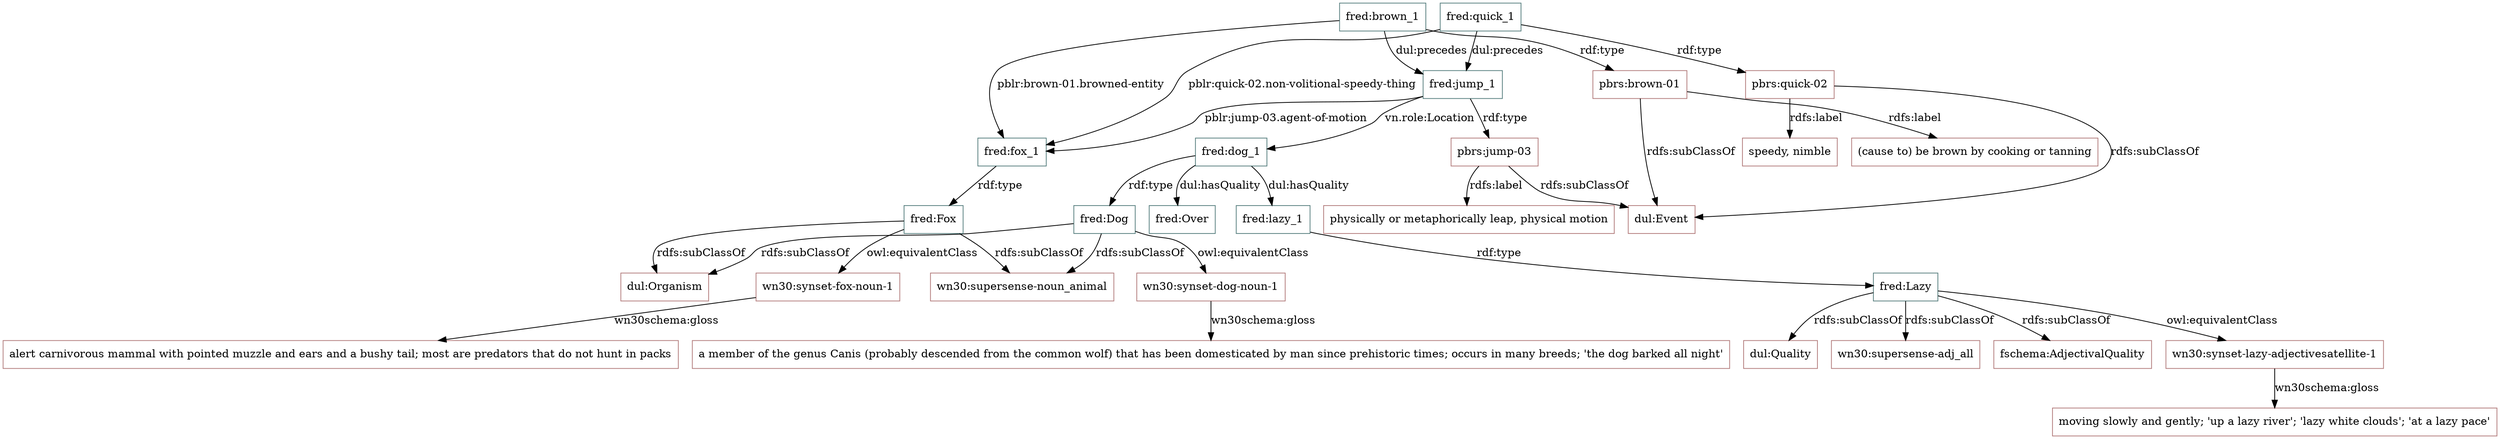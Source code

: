 digraph {
 charset="utf-8" 
"fred:lazy_1" [label="fred:lazy_1", shape=box, color="0.5 0.3 0.5"];
"fred:Lazy" [label="fred:Lazy", shape=box, color="0.5 0.3 0.5"];
"fred:lazy_1" -> "fred:Lazy" [label="rdf:type"];
"fred:Dog" [label="fred:Dog", shape=box, color="0.5 0.3 0.5"];
"dul:Organism" [label="dul:Organism", shape=box, color="1.0 0.3 0.7"];
"fred:Dog" -> "dul:Organism" [label="rdfs:subClassOf"];
"fred:jump_1" [label="fred:jump_1", shape=box, color="0.5 0.3 0.5"];
"fred:dog_1" [label="fred:dog_1", shape=box, color="0.5 0.3 0.5"];
"fred:jump_1" -> "fred:dog_1" [label="vn.role:Location"];
"wn30:synset-fox-noun-1" [label="wn30:synset-fox-noun-1", shape=box, color="1.0 0.3 0.7"];
"alert carnivorous mammal with pointed muzzle and ears and a bushy tail; most are predators that do not hunt in packs" [label="alert carnivorous mammal with pointed muzzle and ears and a bushy tail; most are predators that do not hunt in packs", shape=box, color="1.0 0.3 0.7"];
"wn30:synset-fox-noun-1" -> "alert carnivorous mammal with pointed muzzle and ears and a bushy tail; most are predators that do not hunt in packs" [label="wn30schema:gloss"];
"fred:Lazy" [label="fred:Lazy", shape=box, color="0.5 0.3 0.5"];
"fschema:AdjectivalQuality" [label="fschema:AdjectivalQuality", shape=box, color="1.0 0.3 0.7"];
"fred:Lazy" -> "fschema:AdjectivalQuality" [label="rdfs:subClassOf"];
"pbrs:brown-01" [label="pbrs:brown-01", shape=box, color="1.0 0.3 0.7"];
"(cause to) be brown by cooking or tanning" [label="(cause to) be brown by cooking or tanning", shape=box, color="1.0 0.3 0.7"];
"pbrs:brown-01" -> "(cause to) be brown by cooking or tanning" [label="rdfs:label"];
"pbrs:brown-01" [label="pbrs:brown-01", shape=box, color="1.0 0.3 0.7"];
"dul:Event" [label="dul:Event", shape=box, color="1.0 0.3 0.7"];
"pbrs:brown-01" -> "dul:Event" [label="rdfs:subClassOf"];
"fred:quick_1" [label="fred:quick_1", shape=box, color="0.5 0.3 0.5"];
"pbrs:quick-02" [label="pbrs:quick-02", shape=box, color="1.0 0.3 0.7"];
"fred:quick_1" -> "pbrs:quick-02" [label="rdf:type"];
"fred:dog_1" [label="fred:dog_1", shape=box, color="0.5 0.3 0.5"];
"fred:Dog" [label="fred:Dog", shape=box, color="0.5 0.3 0.5"];
"fred:dog_1" -> "fred:Dog" [label="rdf:type"];
"fred:Lazy" [label="fred:Lazy", shape=box, color="0.5 0.3 0.5"];
"wn30:synset-lazy-adjectivesatellite-1" [label="wn30:synset-lazy-adjectivesatellite-1", shape=box, color="1.0 0.3 0.7"];
"fred:Lazy" -> "wn30:synset-lazy-adjectivesatellite-1" [label="owl:equivalentClass"];
"fred:Lazy" [label="fred:Lazy", shape=box, color="0.5 0.3 0.5"];
"dul:Quality" [label="dul:Quality", shape=box, color="1.0 0.3 0.7"];
"fred:Lazy" -> "dul:Quality" [label="rdfs:subClassOf"];
"fred:Dog" [label="fred:Dog", shape=box, color="0.5 0.3 0.5"];
"wn30:supersense-noun_animal" [label="wn30:supersense-noun_animal", shape=box, color="1.0 0.3 0.7"];
"fred:Dog" -> "wn30:supersense-noun_animal" [label="rdfs:subClassOf"];
"fred:brown_1" [label="fred:brown_1", shape=box, color="0.5 0.3 0.5"];
"pbrs:brown-01" [label="pbrs:brown-01", shape=box, color="1.0 0.3 0.7"];
"fred:brown_1" -> "pbrs:brown-01" [label="rdf:type"];
"pbrs:jump-03" [label="pbrs:jump-03", shape=box, color="1.0 0.3 0.7"];
"physically or metaphorically leap, physical motion" [label="physically or metaphorically leap, physical motion", shape=box, color="1.0 0.3 0.7"];
"pbrs:jump-03" -> "physically or metaphorically leap, physical motion" [label="rdfs:label"];
"fred:quick_1" [label="fred:quick_1", shape=box, color="0.5 0.3 0.5"];
"fred:jump_1" [label="fred:jump_1", shape=box, color="0.5 0.3 0.5"];
"fred:quick_1" -> "fred:jump_1" [label="dul:precedes"];
"fred:Lazy" [label="fred:Lazy", shape=box, color="0.5 0.3 0.5"];
"wn30:supersense-adj_all" [label="wn30:supersense-adj_all", shape=box, color="1.0 0.3 0.7"];
"fred:Lazy" -> "wn30:supersense-adj_all" [label="rdfs:subClassOf"];
"fred:brown_1" [label="fred:brown_1", shape=box, color="0.5 0.3 0.5"];
"fred:jump_1" [label="fred:jump_1", shape=box, color="0.5 0.3 0.5"];
"fred:brown_1" -> "fred:jump_1" [label="dul:precedes"];
"fred:Fox" [label="fred:Fox", shape=box, color="0.5 0.3 0.5"];
"dul:Organism" [label="dul:Organism", shape=box, color="1.0 0.3 0.7"];
"fred:Fox" -> "dul:Organism" [label="rdfs:subClassOf"];
"pbrs:quick-02" [label="pbrs:quick-02", shape=box, color="1.0 0.3 0.7"];
"speedy, nimble" [label="speedy, nimble", shape=box, color="1.0 0.3 0.7"];
"pbrs:quick-02" -> "speedy, nimble" [label="rdfs:label"];
"fred:Fox" [label="fred:Fox", shape=box, color="0.5 0.3 0.5"];
"wn30:synset-fox-noun-1" [label="wn30:synset-fox-noun-1", shape=box, color="1.0 0.3 0.7"];
"fred:Fox" -> "wn30:synset-fox-noun-1" [label="owl:equivalentClass"];
"fred:jump_1" [label="fred:jump_1", shape=box, color="0.5 0.3 0.5"];
"pbrs:jump-03" [label="pbrs:jump-03", shape=box, color="1.0 0.3 0.7"];
"fred:jump_1" -> "pbrs:jump-03" [label="rdf:type"];
"fred:dog_1" [label="fred:dog_1", shape=box, color="0.5 0.3 0.5"];
"fred:lazy_1" [label="fred:lazy_1", shape=box, color="0.5 0.3 0.5"];
"fred:dog_1" -> "fred:lazy_1" [label="dul:hasQuality"];
"fred:brown_1" [label="fred:brown_1", shape=box, color="0.5 0.3 0.5"];
"fred:fox_1" [label="fred:fox_1", shape=box, color="0.5 0.3 0.5"];
"fred:brown_1" -> "fred:fox_1" [label="pblr:brown-01.browned-entity"];
"fred:dog_1" [label="fred:dog_1", shape=box, color="0.5 0.3 0.5"];
"fred:Over" [label="fred:Over", shape=box, color="0.5 0.3 0.5"];
"fred:dog_1" -> "fred:Over" [label="dul:hasQuality"];
"pbrs:jump-03" [label="pbrs:jump-03", shape=box, color="1.0 0.3 0.7"];
"dul:Event" [label="dul:Event", shape=box, color="1.0 0.3 0.7"];
"pbrs:jump-03" -> "dul:Event" [label="rdfs:subClassOf"];
"pbrs:quick-02" [label="pbrs:quick-02", shape=box, color="1.0 0.3 0.7"];
"dul:Event" [label="dul:Event", shape=box, color="1.0 0.3 0.7"];
"pbrs:quick-02" -> "dul:Event" [label="rdfs:subClassOf"];
"fred:fox_1" [label="fred:fox_1", shape=box, color="0.5 0.3 0.5"];
"fred:Fox" [label="fred:Fox", shape=box, color="0.5 0.3 0.5"];
"fred:fox_1" -> "fred:Fox" [label="rdf:type"];
"fred:quick_1" [label="fred:quick_1", shape=box, color="0.5 0.3 0.5"];
"fred:fox_1" [label="fred:fox_1", shape=box, color="0.5 0.3 0.5"];
"fred:quick_1" -> "fred:fox_1" [label="pblr:quick-02.non-volitional-speedy-thing"];
"fred:Fox" [label="fred:Fox", shape=box, color="0.5 0.3 0.5"];
"wn30:supersense-noun_animal" [label="wn30:supersense-noun_animal", shape=box, color="1.0 0.3 0.7"];
"fred:Fox" -> "wn30:supersense-noun_animal" [label="rdfs:subClassOf"];
"fred:jump_1" [label="fred:jump_1", shape=box, color="0.5 0.3 0.5"];
"fred:fox_1" [label="fred:fox_1", shape=box, color="0.5 0.3 0.5"];
"fred:jump_1" -> "fred:fox_1" [label="pblr:jump-03.agent-of-motion"];
"wn30:synset-lazy-adjectivesatellite-1" [label="wn30:synset-lazy-adjectivesatellite-1", shape=box, color="1.0 0.3 0.7"];
"moving slowly and gently; 'up a lazy river'; 'lazy white clouds'; 'at a lazy pace'" [label="moving slowly and gently; 'up a lazy river'; 'lazy white clouds'; 'at a lazy pace'", shape=box, color="1.0 0.3 0.7"];
"wn30:synset-lazy-adjectivesatellite-1" -> "moving slowly and gently; 'up a lazy river'; 'lazy white clouds'; 'at a lazy pace'" [label="wn30schema:gloss"];
"wn30:synset-dog-noun-1" [label="wn30:synset-dog-noun-1", shape=box, color="1.0 0.3 0.7"];
"a member of the genus Canis (probably descended from the common wolf) that has been domesticated by man since prehistoric times; occurs in many breeds; 'the dog barked all night'" [label="a member of the genus Canis (probably descended from the common wolf) that has been domesticated by man since prehistoric times; occurs in many breeds; 'the dog barked all night'", shape=box, color="1.0 0.3 0.7"];
"wn30:synset-dog-noun-1" -> "a member of the genus Canis (probably descended from the common wolf) that has been domesticated by man since prehistoric times; occurs in many breeds; 'the dog barked all night'" [label="wn30schema:gloss"];
"fred:Dog" [label="fred:Dog", shape=box, color="0.5 0.3 0.5"];
"wn30:synset-dog-noun-1" [label="wn30:synset-dog-noun-1", shape=box, color="1.0 0.3 0.7"];
"fred:Dog" -> "wn30:synset-dog-noun-1" [label="owl:equivalentClass"];
}
